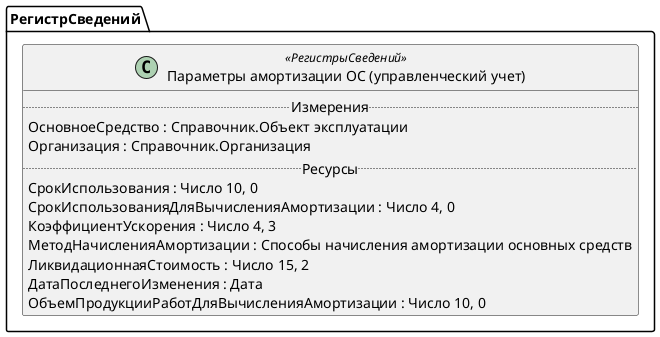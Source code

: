 ﻿@startuml ПараметрыАмортизацииОСУУ
'!include templates.wsd
'..\include templates.wsd
class РегистрСведений.ПараметрыАмортизацииОСУУ as "Параметры амортизации ОС (управленческий учет)" <<РегистрыСведений>>
{
..Измерения..
ОсновноеСредство : Справочник.Объект эксплуатации
Организация : Справочник.Организация
..Ресурсы..
СрокИспользования : Число 10, 0
СрокИспользованияДляВычисленияАмортизации : Число 4, 0
КоэффициентУскорения : Число 4, 3
МетодНачисленияАмортизации : Способы начисления амортизации основных средств
ЛиквидационнаяСтоимость : Число 15, 2
ДатаПоследнегоИзменения : Дата
ОбъемПродукцииРаботДляВычисленияАмортизации : Число 10, 0
}
@enduml
